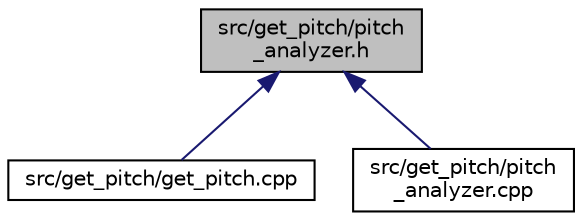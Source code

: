 digraph "src/get_pitch/pitch_analyzer.h"
{
  edge [fontname="Helvetica",fontsize="10",labelfontname="Helvetica",labelfontsize="10"];
  node [fontname="Helvetica",fontsize="10",shape=record];
  Node3 [label="src/get_pitch/pitch\l_analyzer.h",height=0.2,width=0.4,color="black", fillcolor="grey75", style="filled", fontcolor="black"];
  Node3 -> Node4 [dir="back",color="midnightblue",fontsize="10",style="solid",fontname="Helvetica"];
  Node4 [label="src/get_pitch/get_pitch.cpp",height=0.2,width=0.4,color="black", fillcolor="white", style="filled",URL="$get__pitch_8cpp.html"];
  Node3 -> Node5 [dir="back",color="midnightblue",fontsize="10",style="solid",fontname="Helvetica"];
  Node5 [label="src/get_pitch/pitch\l_analyzer.cpp",height=0.2,width=0.4,color="black", fillcolor="white", style="filled",URL="$pitch__analyzer_8cpp.html"];
}
